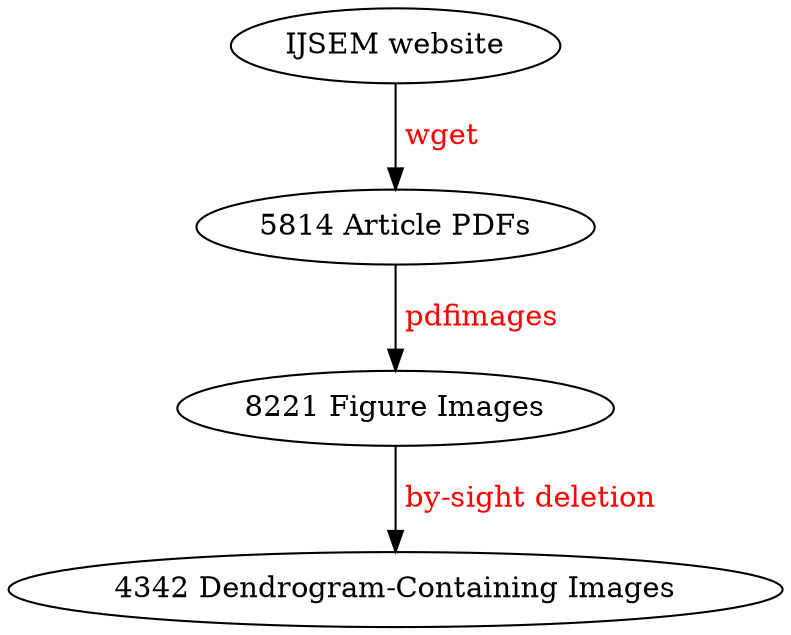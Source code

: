 digraph PLUTo_workflow {
   	"IJSEM website" -> "5814 Article PDFs" [label=" wget", fontcolor=red] ;
      	"5814 Article PDFs" -> "8221 Figure Images" [label=" pdfimages", fontcolor=red];
	"8221 Figure Images" -> "4342 Dendrogram-Containing Images" [label=" by-sight deletion", fontcolor=red];
	
      	}

